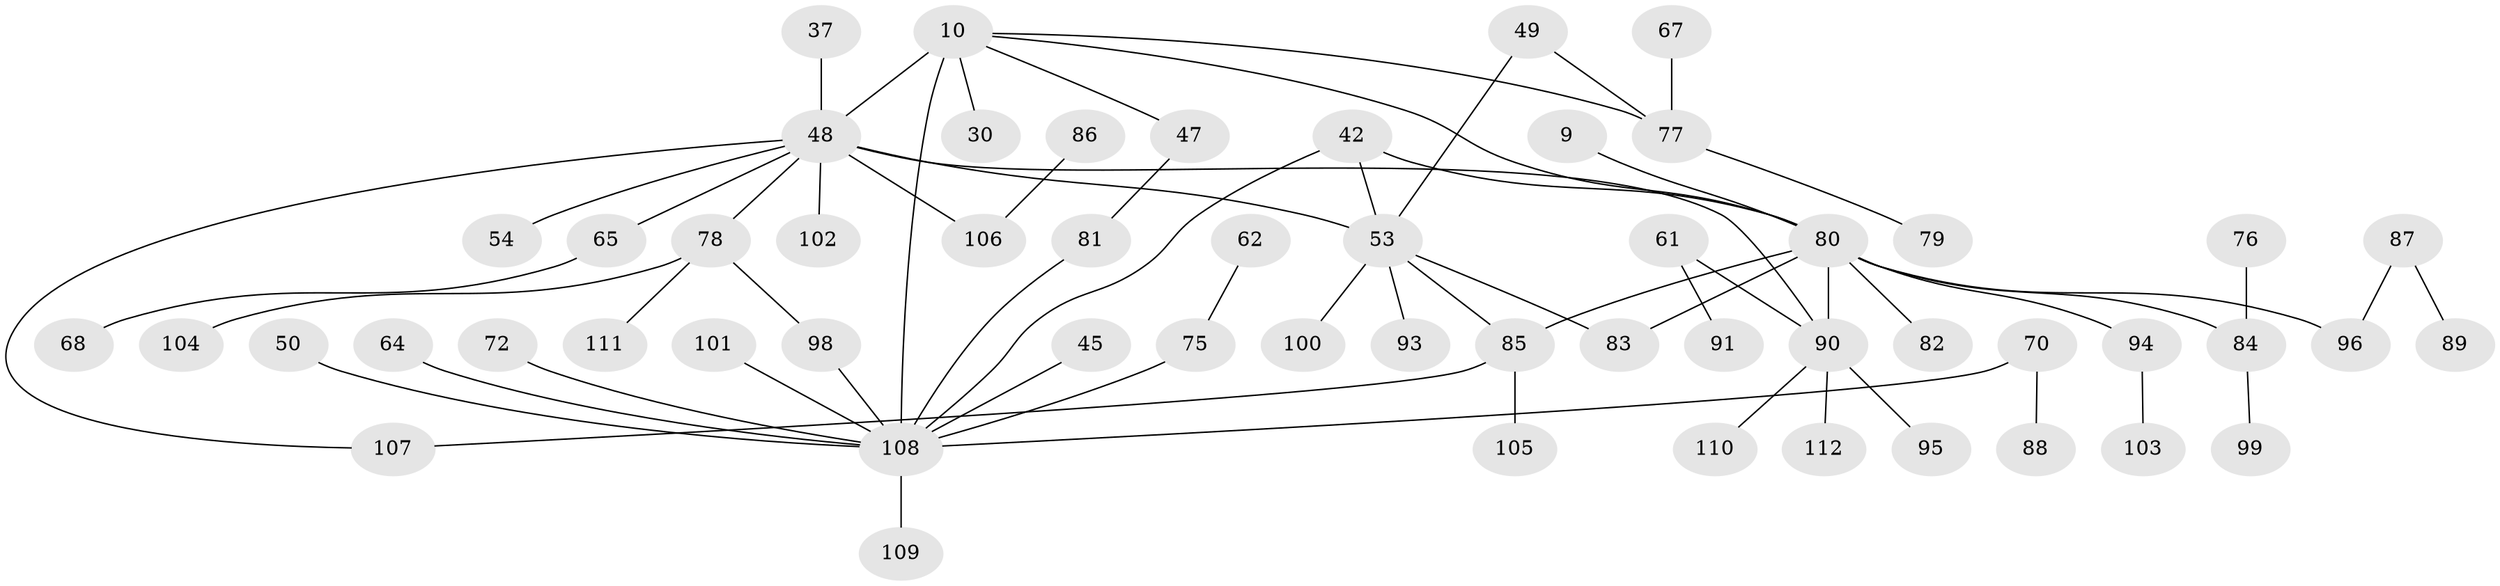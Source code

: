 // original degree distribution, {6: 0.026785714285714284, 8: 0.008928571428571428, 10: 0.008928571428571428, 4: 0.0625, 3: 0.16964285714285715, 7: 0.008928571428571428, 1: 0.39285714285714285, 5: 0.03571428571428571, 2: 0.2857142857142857}
// Generated by graph-tools (version 1.1) at 2025/46/03/04/25 21:46:00]
// undirected, 56 vertices, 64 edges
graph export_dot {
graph [start="1"]
  node [color=gray90,style=filled];
  9;
  10 [super="+3"];
  30 [super="+14"];
  37;
  42 [super="+35"];
  45 [super="+21"];
  47;
  48 [super="+32"];
  49 [super="+28"];
  50;
  53 [super="+44+23"];
  54;
  61;
  62;
  64;
  65 [super="+51"];
  67;
  68;
  70 [super="+33"];
  72;
  75 [super="+46"];
  76 [super="+38"];
  77 [super="+15+55+52"];
  78 [super="+63"];
  79;
  80 [super="+74+69"];
  81;
  82;
  83;
  84 [super="+25"];
  85 [super="+58"];
  86;
  87;
  88;
  89;
  90 [super="+60+41+56"];
  91;
  93 [super="+27"];
  94;
  95;
  96 [super="+73"];
  98 [super="+66"];
  99;
  100;
  101;
  102;
  103;
  104;
  105;
  106 [super="+57"];
  107;
  108 [super="+26+97+39"];
  109;
  110;
  111;
  112;
  9 -- 80;
  10 -- 47;
  10 -- 48 [weight=2];
  10 -- 80 [weight=2];
  10 -- 77 [weight=2];
  10 -- 30;
  10 -- 108 [weight=4];
  37 -- 48;
  42 -- 80;
  42 -- 108;
  42 -- 53;
  45 -- 108;
  47 -- 81;
  48 -- 53 [weight=2];
  48 -- 102;
  48 -- 107;
  48 -- 54;
  48 -- 106;
  48 -- 65;
  48 -- 78;
  48 -- 90;
  49 -- 77;
  49 -- 53;
  50 -- 108;
  53 -- 83;
  53 -- 100;
  53 -- 85;
  53 -- 93;
  61 -- 91;
  61 -- 90;
  62 -- 75;
  64 -- 108;
  65 -- 68;
  67 -- 77;
  70 -- 88;
  70 -- 108;
  72 -- 108;
  75 -- 108;
  76 -- 84;
  77 -- 79;
  78 -- 104;
  78 -- 111;
  78 -- 98;
  80 -- 82;
  80 -- 83;
  80 -- 85;
  80 -- 90;
  80 -- 94;
  80 -- 96;
  80 -- 84 [weight=2];
  81 -- 108;
  84 -- 99;
  85 -- 107;
  85 -- 105;
  86 -- 106;
  87 -- 89;
  87 -- 96;
  90 -- 95;
  90 -- 112;
  90 -- 110;
  94 -- 103;
  98 -- 108;
  101 -- 108;
  108 -- 109;
}
